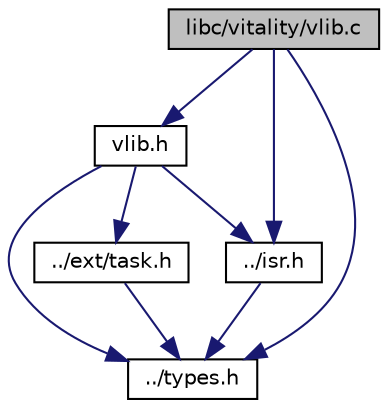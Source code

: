 digraph "libc/vitality/vlib.c"
{
  edge [fontname="Helvetica",fontsize="10",labelfontname="Helvetica",labelfontsize="10"];
  node [fontname="Helvetica",fontsize="10",shape=record];
  Node0 [label="libc/vitality/vlib.c",height=0.2,width=0.4,color="black", fillcolor="grey75", style="filled", fontcolor="black"];
  Node0 -> Node1 [color="midnightblue",fontsize="10",style="solid"];
  Node1 [label="vlib.h",height=0.2,width=0.4,color="black", fillcolor="white", style="filled",URL="$a00170.html"];
  Node1 -> Node2 [color="midnightblue",fontsize="10",style="solid"];
  Node2 [label="../types.h",height=0.2,width=0.4,color="black", fillcolor="white", style="filled",URL="$a00125.html"];
  Node1 -> Node3 [color="midnightblue",fontsize="10",style="solid"];
  Node3 [label="../ext/task.h",height=0.2,width=0.4,color="black", fillcolor="white", style="filled",URL="$a00080.html"];
  Node3 -> Node2 [color="midnightblue",fontsize="10",style="solid"];
  Node1 -> Node4 [color="midnightblue",fontsize="10",style="solid"];
  Node4 [label="../isr.h",height=0.2,width=0.4,color="black", fillcolor="white", style="filled",URL="$a00104.html"];
  Node4 -> Node2 [color="midnightblue",fontsize="10",style="solid"];
  Node0 -> Node2 [color="midnightblue",fontsize="10",style="solid"];
  Node0 -> Node4 [color="midnightblue",fontsize="10",style="solid"];
}
